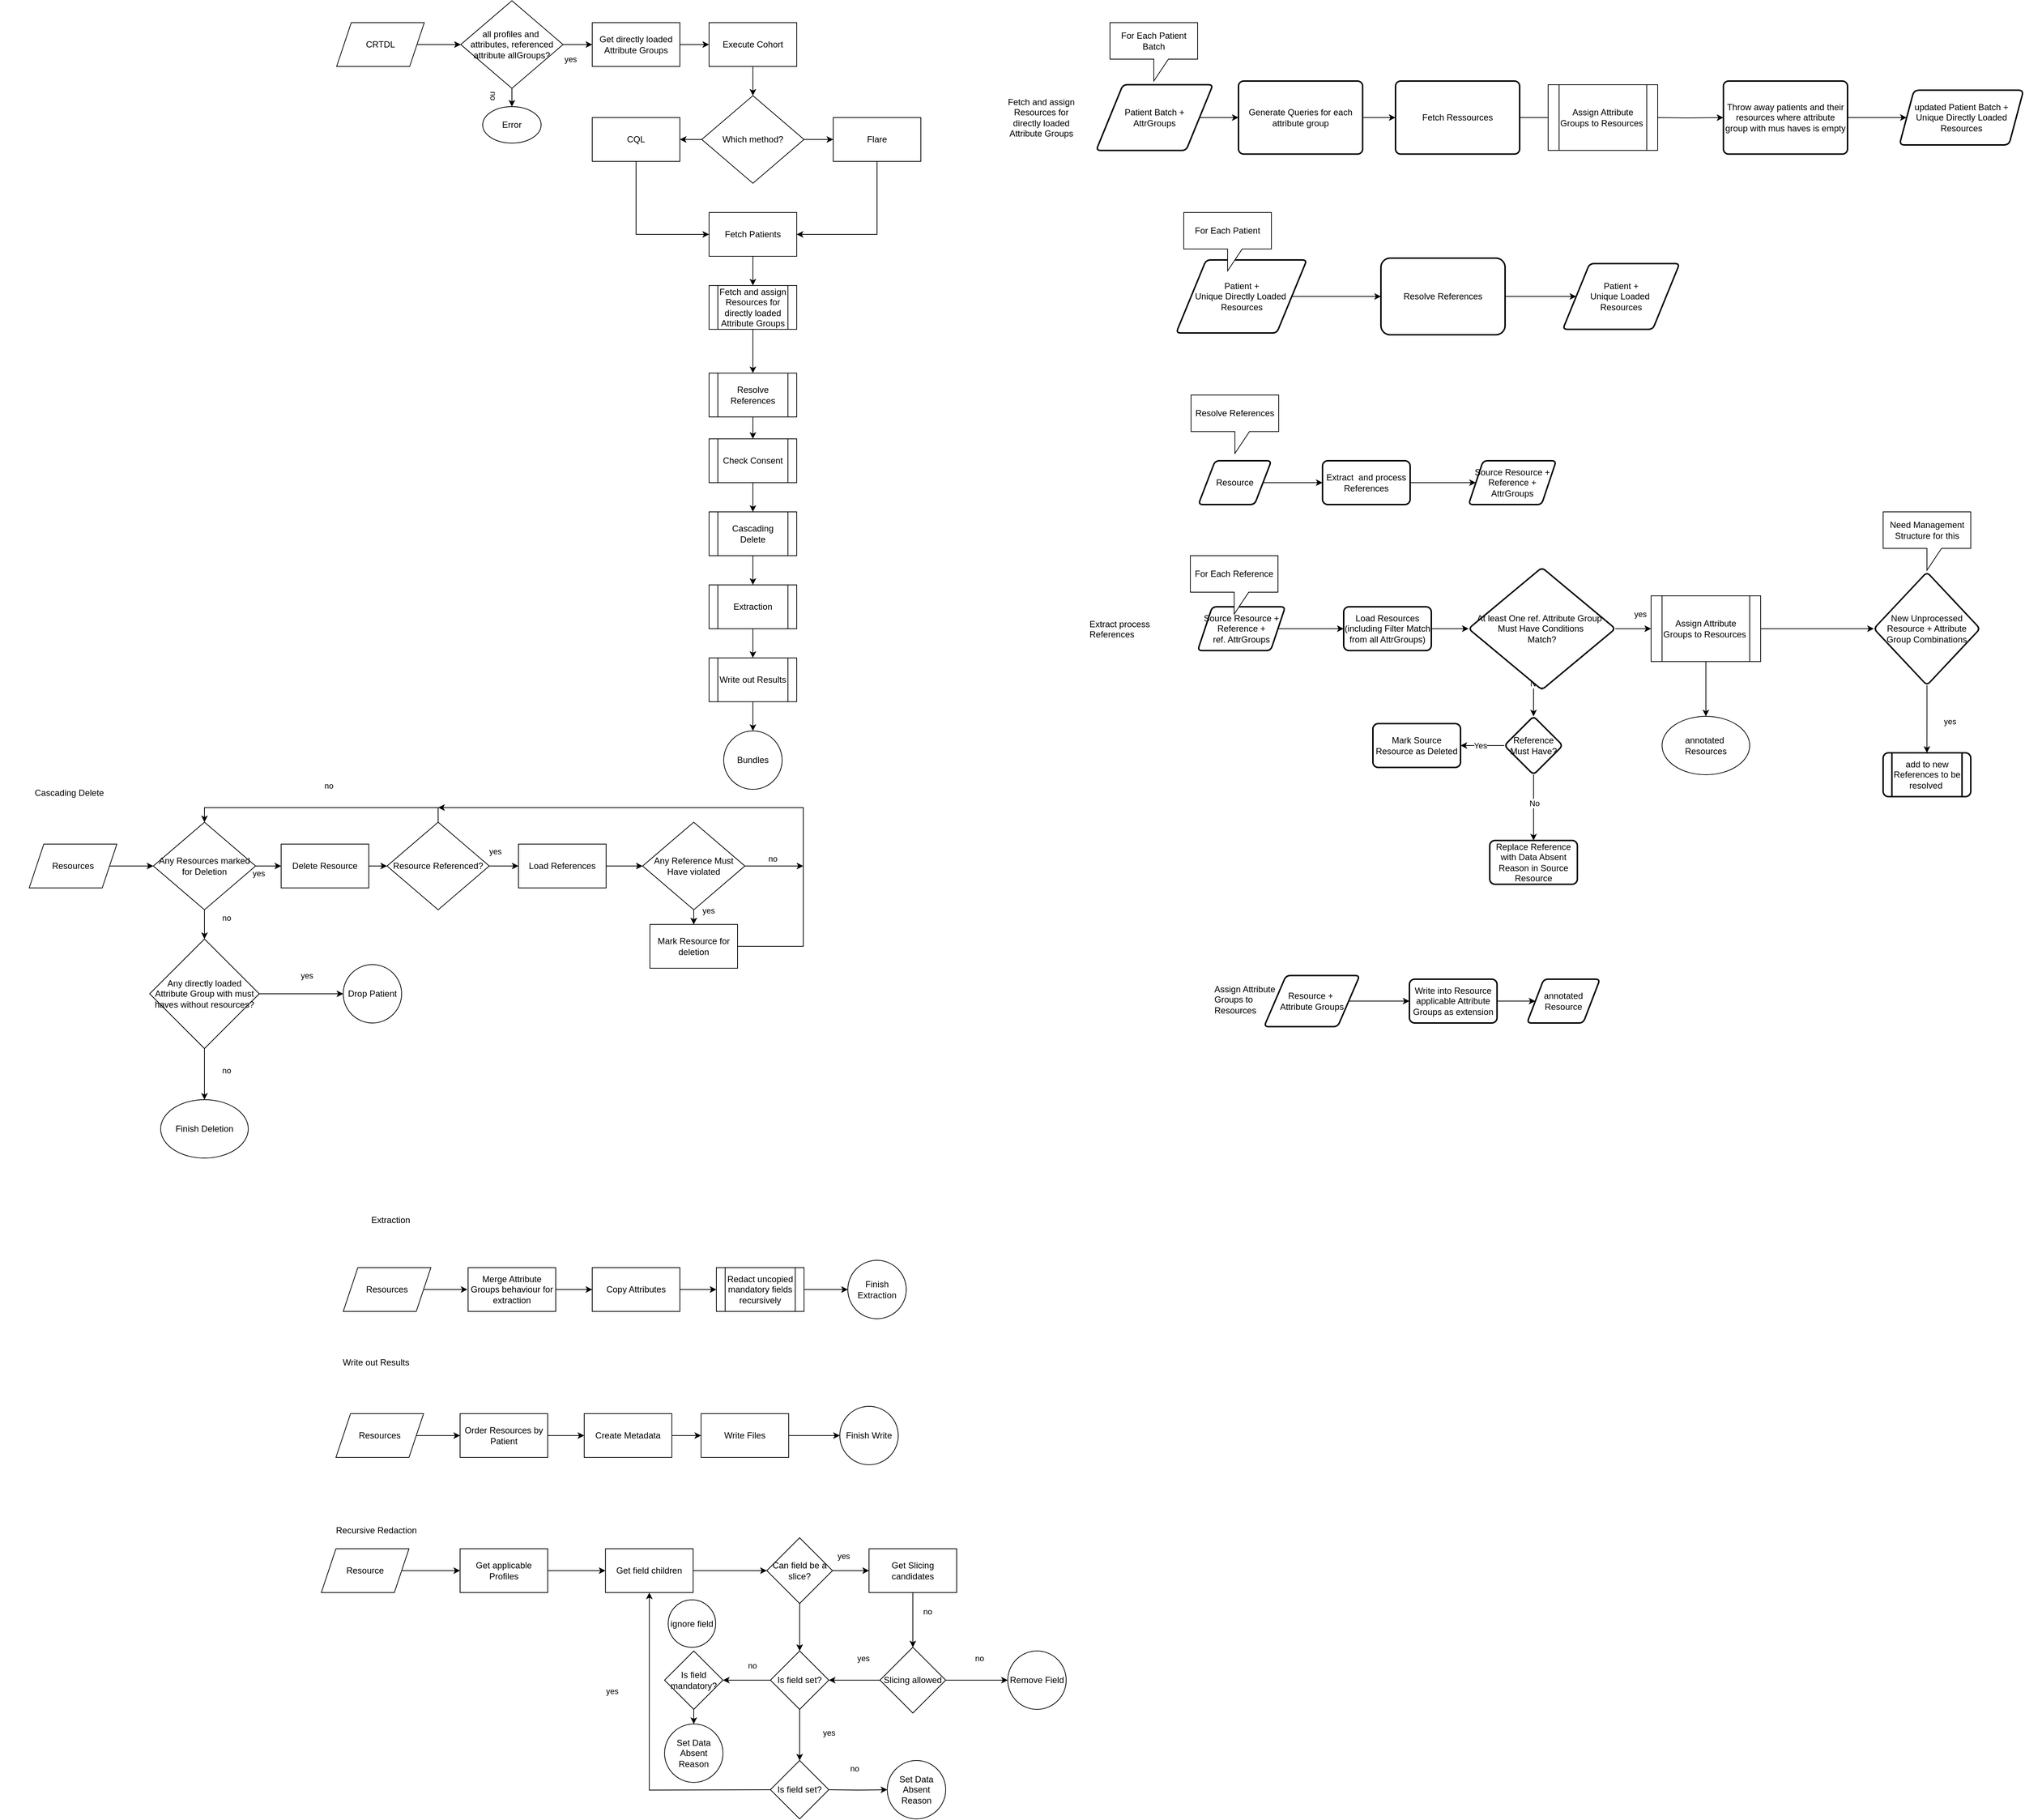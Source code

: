<mxfile version="26.0.9">
  <diagram name="Page-1" id="kgNro5y93QIF35jHFry2">
    <mxGraphModel dx="3861" dy="2984" grid="1" gridSize="10" guides="1" tooltips="1" connect="1" arrows="1" fold="1" page="1" pageScale="1" pageWidth="850" pageHeight="1100" math="0" shadow="0">
      <root>
        <mxCell id="0" />
        <mxCell id="1" parent="0" />
        <mxCell id="Brb8-mD9N2KLEKnw9XJb-186" value="Cascading Delete" style="text;html=1;align=center;verticalAlign=middle;whiteSpace=wrap;rounded=0;" parent="1" vertex="1">
          <mxGeometry x="-2141" y="-1090" width="190" height="30" as="geometry" />
        </mxCell>
        <mxCell id="Brb8-mD9N2KLEKnw9XJb-235" value="" style="edgeStyle=orthogonalEdgeStyle;rounded=0;orthogonalLoop=1;jettySize=auto;html=1;" parent="1" source="Brb8-mD9N2KLEKnw9XJb-188" target="Brb8-mD9N2KLEKnw9XJb-200" edge="1">
          <mxGeometry relative="1" as="geometry" />
        </mxCell>
        <mxCell id="Brb8-mD9N2KLEKnw9XJb-188" value="Resources" style="shape=parallelogram;perimeter=parallelogramPerimeter;whiteSpace=wrap;html=1;fixedSize=1;" parent="1" vertex="1">
          <mxGeometry x="-2101" y="-1005" width="120" height="60" as="geometry" />
        </mxCell>
        <mxCell id="Brb8-mD9N2KLEKnw9XJb-194" value="" style="edgeStyle=orthogonalEdgeStyle;rounded=0;orthogonalLoop=1;jettySize=auto;html=1;" parent="1" source="Brb8-mD9N2KLEKnw9XJb-195" target="Brb8-mD9N2KLEKnw9XJb-218" edge="1">
          <mxGeometry relative="1" as="geometry" />
        </mxCell>
        <mxCell id="Brb8-mD9N2KLEKnw9XJb-195" value="Delete Resource" style="rounded=0;whiteSpace=wrap;html=1;" parent="1" vertex="1">
          <mxGeometry x="-1756" y="-1005" width="120" height="60" as="geometry" />
        </mxCell>
        <mxCell id="Brb8-mD9N2KLEKnw9XJb-196" value="" style="edgeStyle=orthogonalEdgeStyle;rounded=0;orthogonalLoop=1;jettySize=auto;html=1;" parent="1" source="Brb8-mD9N2KLEKnw9XJb-200" target="Brb8-mD9N2KLEKnw9XJb-195" edge="1">
          <mxGeometry relative="1" as="geometry" />
        </mxCell>
        <mxCell id="Brb8-mD9N2KLEKnw9XJb-197" value="yes" style="edgeLabel;html=1;align=center;verticalAlign=middle;resizable=0;points=[];" parent="Brb8-mD9N2KLEKnw9XJb-196" connectable="0" vertex="1">
          <mxGeometry x="0.777" y="-2" relative="1" as="geometry">
            <mxPoint x="-26" y="8" as="offset" />
          </mxGeometry>
        </mxCell>
        <mxCell id="TnNt8-dKmfJmjZtN0jdO-4" value="" style="edgeStyle=orthogonalEdgeStyle;rounded=0;orthogonalLoop=1;jettySize=auto;html=1;" parent="1" source="Brb8-mD9N2KLEKnw9XJb-200" target="TnNt8-dKmfJmjZtN0jdO-3" edge="1">
          <mxGeometry relative="1" as="geometry" />
        </mxCell>
        <mxCell id="TnNt8-dKmfJmjZtN0jdO-5" value="no" style="edgeLabel;html=1;align=center;verticalAlign=middle;resizable=0;points=[];" parent="TnNt8-dKmfJmjZtN0jdO-4" vertex="1" connectable="0">
          <mxGeometry x="-0.479" y="1" relative="1" as="geometry">
            <mxPoint x="29" as="offset" />
          </mxGeometry>
        </mxCell>
        <mxCell id="Brb8-mD9N2KLEKnw9XJb-200" value="Any Resources marked for Deletion" style="rhombus;whiteSpace=wrap;html=1;" parent="1" vertex="1">
          <mxGeometry x="-1931" y="-1035" width="140" height="120" as="geometry" />
        </mxCell>
        <mxCell id="Brb8-mD9N2KLEKnw9XJb-245" style="edgeStyle=orthogonalEdgeStyle;rounded=0;orthogonalLoop=1;jettySize=auto;html=1;" parent="1" source="Brb8-mD9N2KLEKnw9XJb-203" edge="1">
          <mxGeometry relative="1" as="geometry">
            <mxPoint x="-1541.0" y="-1055" as="targetPoint" />
            <Array as="points">
              <mxPoint x="-1041" y="-1055" />
            </Array>
          </mxGeometry>
        </mxCell>
        <mxCell id="Brb8-mD9N2KLEKnw9XJb-203" value="Mark Resource for deletion" style="rounded=0;whiteSpace=wrap;html=1;" parent="1" vertex="1">
          <mxGeometry x="-1251" y="-895" width="120" height="60" as="geometry" />
        </mxCell>
        <mxCell id="Brb8-mD9N2KLEKnw9XJb-211" value="Finish Deletion" style="ellipse;whiteSpace=wrap;html=1;" parent="1" vertex="1">
          <mxGeometry x="-1921" y="-655" width="120" height="80" as="geometry" />
        </mxCell>
        <mxCell id="Brb8-mD9N2KLEKnw9XJb-214" value="" style="edgeStyle=orthogonalEdgeStyle;rounded=0;orthogonalLoop=1;jettySize=auto;html=1;" parent="1" source="Brb8-mD9N2KLEKnw9XJb-218" target="Brb8-mD9N2KLEKnw9XJb-220" edge="1">
          <mxGeometry relative="1" as="geometry" />
        </mxCell>
        <mxCell id="Brb8-mD9N2KLEKnw9XJb-215" value="yes" style="edgeLabel;html=1;align=center;verticalAlign=middle;resizable=0;points=[];" parent="Brb8-mD9N2KLEKnw9XJb-214" connectable="0" vertex="1">
          <mxGeometry x="-0.697" relative="1" as="geometry">
            <mxPoint x="2" y="-20" as="offset" />
          </mxGeometry>
        </mxCell>
        <mxCell id="Brb8-mD9N2KLEKnw9XJb-240" style="edgeStyle=orthogonalEdgeStyle;rounded=0;orthogonalLoop=1;jettySize=auto;html=1;entryX=0.5;entryY=0;entryDx=0;entryDy=0;" parent="1" source="Brb8-mD9N2KLEKnw9XJb-218" target="Brb8-mD9N2KLEKnw9XJb-200" edge="1">
          <mxGeometry relative="1" as="geometry">
            <Array as="points">
              <mxPoint x="-1541" y="-1055" />
              <mxPoint x="-1861" y="-1055" />
            </Array>
          </mxGeometry>
        </mxCell>
        <mxCell id="Brb8-mD9N2KLEKnw9XJb-241" value="no" style="edgeLabel;html=1;align=center;verticalAlign=middle;resizable=0;points=[];" parent="Brb8-mD9N2KLEKnw9XJb-240" connectable="0" vertex="1">
          <mxGeometry x="-0.349" y="-1" relative="1" as="geometry">
            <mxPoint x="-53" y="-29" as="offset" />
          </mxGeometry>
        </mxCell>
        <mxCell id="Brb8-mD9N2KLEKnw9XJb-218" value="Resource Referenced?" style="rhombus;whiteSpace=wrap;html=1;" parent="1" vertex="1">
          <mxGeometry x="-1611" y="-1035" width="140" height="120" as="geometry" />
        </mxCell>
        <mxCell id="Brb8-mD9N2KLEKnw9XJb-219" value="" style="edgeStyle=orthogonalEdgeStyle;rounded=0;orthogonalLoop=1;jettySize=auto;html=1;" parent="1" source="Brb8-mD9N2KLEKnw9XJb-220" target="Brb8-mD9N2KLEKnw9XJb-224" edge="1">
          <mxGeometry relative="1" as="geometry" />
        </mxCell>
        <mxCell id="Brb8-mD9N2KLEKnw9XJb-220" value="Load References" style="whiteSpace=wrap;html=1;" parent="1" vertex="1">
          <mxGeometry x="-1431" y="-1005" width="120" height="60" as="geometry" />
        </mxCell>
        <mxCell id="Brb8-mD9N2KLEKnw9XJb-246" value="" style="edgeStyle=orthogonalEdgeStyle;rounded=0;orthogonalLoop=1;jettySize=auto;html=1;" parent="1" source="Brb8-mD9N2KLEKnw9XJb-224" target="Brb8-mD9N2KLEKnw9XJb-203" edge="1">
          <mxGeometry relative="1" as="geometry" />
        </mxCell>
        <mxCell id="Brb8-mD9N2KLEKnw9XJb-247" style="edgeStyle=orthogonalEdgeStyle;rounded=0;orthogonalLoop=1;jettySize=auto;html=1;" parent="1" source="Brb8-mD9N2KLEKnw9XJb-224" edge="1">
          <mxGeometry relative="1" as="geometry">
            <mxPoint x="-1041" y="-975" as="targetPoint" />
          </mxGeometry>
        </mxCell>
        <mxCell id="Brb8-mD9N2KLEKnw9XJb-248" value="no" style="edgeLabel;html=1;align=center;verticalAlign=middle;resizable=0;points=[];" parent="Brb8-mD9N2KLEKnw9XJb-247" connectable="0" vertex="1">
          <mxGeometry x="-0.056" y="-2" relative="1" as="geometry">
            <mxPoint y="-12" as="offset" />
          </mxGeometry>
        </mxCell>
        <mxCell id="Brb8-mD9N2KLEKnw9XJb-249" value="" style="edgeStyle=orthogonalEdgeStyle;rounded=0;orthogonalLoop=1;jettySize=auto;html=1;" parent="1" source="Brb8-mD9N2KLEKnw9XJb-224" target="Brb8-mD9N2KLEKnw9XJb-203" edge="1">
          <mxGeometry relative="1" as="geometry" />
        </mxCell>
        <mxCell id="Brb8-mD9N2KLEKnw9XJb-250" value="yes" style="edgeLabel;html=1;align=center;verticalAlign=middle;resizable=0;points=[];" parent="Brb8-mD9N2KLEKnw9XJb-249" connectable="0" vertex="1">
          <mxGeometry x="0.817" y="2" relative="1" as="geometry">
            <mxPoint x="18" y="-14" as="offset" />
          </mxGeometry>
        </mxCell>
        <mxCell id="Brb8-mD9N2KLEKnw9XJb-224" value="Any Reference Must Have violated" style="rhombus;whiteSpace=wrap;html=1;" parent="1" vertex="1">
          <mxGeometry x="-1261" y="-1035" width="140" height="120" as="geometry" />
        </mxCell>
        <mxCell id="Brb8-mD9N2KLEKnw9XJb-252" value="" style="edgeStyle=orthogonalEdgeStyle;rounded=0;orthogonalLoop=1;jettySize=auto;html=1;" parent="1" source="Brb8-mD9N2KLEKnw9XJb-256" target="Brb8-mD9N2KLEKnw9XJb-257" edge="1">
          <mxGeometry relative="1" as="geometry" />
        </mxCell>
        <mxCell id="Brb8-mD9N2KLEKnw9XJb-253" value="&lt;div&gt;no&lt;/div&gt;&lt;div&gt;&lt;br&gt;&lt;/div&gt;" style="edgeLabel;html=1;align=center;verticalAlign=middle;resizable=0;points=[];rotation=90;" parent="Brb8-mD9N2KLEKnw9XJb-252" connectable="0" vertex="1">
          <mxGeometry x="0.4" y="-1" relative="1" as="geometry">
            <mxPoint x="-31" y="1" as="offset" />
          </mxGeometry>
        </mxCell>
        <mxCell id="Brb8-mD9N2KLEKnw9XJb-254" value="" style="edgeStyle=orthogonalEdgeStyle;rounded=0;orthogonalLoop=1;jettySize=auto;html=1;" parent="1" source="Brb8-mD9N2KLEKnw9XJb-256" target="Brb8-mD9N2KLEKnw9XJb-261" edge="1">
          <mxGeometry relative="1" as="geometry" />
        </mxCell>
        <mxCell id="Brb8-mD9N2KLEKnw9XJb-255" value="yes" style="edgeLabel;html=1;align=center;verticalAlign=middle;resizable=0;points=[];" parent="Brb8-mD9N2KLEKnw9XJb-254" connectable="0" vertex="1">
          <mxGeometry x="-0.05" y="-2" relative="1" as="geometry">
            <mxPoint x="-9" y="18" as="offset" />
          </mxGeometry>
        </mxCell>
        <mxCell id="Brb8-mD9N2KLEKnw9XJb-256" value="&lt;div&gt;all profiles and&amp;nbsp;&lt;/div&gt;&lt;div&gt;attributes, referenced attribute allGroups?&lt;/div&gt;" style="rhombus;whiteSpace=wrap;html=1;" parent="1" vertex="1">
          <mxGeometry x="-1510" y="-2160" width="140" height="120" as="geometry" />
        </mxCell>
        <mxCell id="Brb8-mD9N2KLEKnw9XJb-257" value="Error" style="ellipse;whiteSpace=wrap;html=1;" parent="1" vertex="1">
          <mxGeometry x="-1480" y="-2015" width="80" height="50" as="geometry" />
        </mxCell>
        <mxCell id="Brb8-mD9N2KLEKnw9XJb-258" value="" style="edgeStyle=orthogonalEdgeStyle;rounded=0;orthogonalLoop=1;jettySize=auto;html=1;" parent="1" source="Brb8-mD9N2KLEKnw9XJb-259" target="Brb8-mD9N2KLEKnw9XJb-264" edge="1">
          <mxGeometry relative="1" as="geometry" />
        </mxCell>
        <mxCell id="Brb8-mD9N2KLEKnw9XJb-259" value="&lt;div&gt;Execute Cohort&lt;/div&gt;" style="rounded=0;whiteSpace=wrap;html=1;" parent="1" vertex="1">
          <mxGeometry x="-1170" y="-2130" width="120" height="60" as="geometry" />
        </mxCell>
        <mxCell id="Brb8-mD9N2KLEKnw9XJb-260" value="" style="edgeStyle=orthogonalEdgeStyle;rounded=0;orthogonalLoop=1;jettySize=auto;html=1;" parent="1" source="Brb8-mD9N2KLEKnw9XJb-261" target="Brb8-mD9N2KLEKnw9XJb-259" edge="1">
          <mxGeometry relative="1" as="geometry" />
        </mxCell>
        <mxCell id="Brb8-mD9N2KLEKnw9XJb-261" value="Get directly loaded Attribute Groups" style="rounded=0;whiteSpace=wrap;html=1;" parent="1" vertex="1">
          <mxGeometry x="-1330" y="-2130" width="120" height="60" as="geometry" />
        </mxCell>
        <mxCell id="Brb8-mD9N2KLEKnw9XJb-262" value="" style="edgeStyle=orthogonalEdgeStyle;rounded=0;orthogonalLoop=1;jettySize=auto;html=1;" parent="1" source="Brb8-mD9N2KLEKnw9XJb-264" target="Brb8-mD9N2KLEKnw9XJb-266" edge="1">
          <mxGeometry relative="1" as="geometry" />
        </mxCell>
        <mxCell id="Brb8-mD9N2KLEKnw9XJb-263" value="" style="edgeStyle=orthogonalEdgeStyle;rounded=0;orthogonalLoop=1;jettySize=auto;html=1;" parent="1" source="Brb8-mD9N2KLEKnw9XJb-264" target="Brb8-mD9N2KLEKnw9XJb-268" edge="1">
          <mxGeometry relative="1" as="geometry" />
        </mxCell>
        <mxCell id="Brb8-mD9N2KLEKnw9XJb-264" value="Which method?" style="rhombus;whiteSpace=wrap;html=1;" parent="1" vertex="1">
          <mxGeometry x="-1180" y="-2030" width="140" height="120" as="geometry" />
        </mxCell>
        <mxCell id="Brb8-mD9N2KLEKnw9XJb-265" style="edgeStyle=orthogonalEdgeStyle;rounded=0;orthogonalLoop=1;jettySize=auto;html=1;" parent="1" edge="1">
          <mxGeometry relative="1" as="geometry">
            <mxPoint x="-940" y="-1950" as="sourcePoint" />
            <mxPoint x="-1050" y="-1840" as="targetPoint" />
            <Array as="points">
              <mxPoint x="-940" y="-1840" />
            </Array>
          </mxGeometry>
        </mxCell>
        <mxCell id="Brb8-mD9N2KLEKnw9XJb-266" value="Flare" style="rounded=0;whiteSpace=wrap;html=1;" parent="1" vertex="1">
          <mxGeometry x="-1000" y="-2000" width="120" height="60" as="geometry" />
        </mxCell>
        <mxCell id="Brb8-mD9N2KLEKnw9XJb-267" style="edgeStyle=orthogonalEdgeStyle;rounded=0;orthogonalLoop=1;jettySize=auto;html=1;entryX=0;entryY=0.5;entryDx=0;entryDy=0;" parent="1" source="Brb8-mD9N2KLEKnw9XJb-268" target="Brb8-mD9N2KLEKnw9XJb-270" edge="1">
          <mxGeometry relative="1" as="geometry">
            <Array as="points">
              <mxPoint x="-1270" y="-1840" />
            </Array>
          </mxGeometry>
        </mxCell>
        <mxCell id="Brb8-mD9N2KLEKnw9XJb-268" value="CQL" style="rounded=0;whiteSpace=wrap;html=1;" parent="1" vertex="1">
          <mxGeometry x="-1330" y="-2000" width="120" height="60" as="geometry" />
        </mxCell>
        <mxCell id="Brb8-mD9N2KLEKnw9XJb-269" value="" style="edgeStyle=orthogonalEdgeStyle;rounded=0;orthogonalLoop=1;jettySize=auto;html=1;" parent="1" source="Brb8-mD9N2KLEKnw9XJb-270" edge="1">
          <mxGeometry relative="1" as="geometry">
            <mxPoint x="-1110" y="-1770" as="targetPoint" />
          </mxGeometry>
        </mxCell>
        <mxCell id="Brb8-mD9N2KLEKnw9XJb-270" value="Fetch Patients" style="rounded=0;whiteSpace=wrap;html=1;" parent="1" vertex="1">
          <mxGeometry x="-1170" y="-1870" width="120" height="60" as="geometry" />
        </mxCell>
        <mxCell id="Brb8-mD9N2KLEKnw9XJb-275" value="" style="edgeStyle=orthogonalEdgeStyle;rounded=0;orthogonalLoop=1;jettySize=auto;html=1;" parent="1" source="Brb8-mD9N2KLEKnw9XJb-276" target="Brb8-mD9N2KLEKnw9XJb-256" edge="1">
          <mxGeometry relative="1" as="geometry" />
        </mxCell>
        <mxCell id="Brb8-mD9N2KLEKnw9XJb-276" value="CRTDL" style="shape=parallelogram;perimeter=parallelogramPerimeter;whiteSpace=wrap;html=1;fixedSize=1;" parent="1" vertex="1">
          <mxGeometry x="-1680" y="-2130" width="120" height="60" as="geometry" />
        </mxCell>
        <mxCell id="ow6_NDpieUDIMIQWGwu5-3" value="" style="edgeStyle=orthogonalEdgeStyle;rounded=0;orthogonalLoop=1;jettySize=auto;html=1;" edge="1" parent="1" source="Brb8-mD9N2KLEKnw9XJb-278" target="ow6_NDpieUDIMIQWGwu5-1">
          <mxGeometry relative="1" as="geometry" />
        </mxCell>
        <mxCell id="Brb8-mD9N2KLEKnw9XJb-278" value="Resolve References" style="shape=process;whiteSpace=wrap;html=1;backgroundOutline=1;" parent="1" vertex="1">
          <mxGeometry x="-1170" y="-1650" width="120" height="60" as="geometry" />
        </mxCell>
        <mxCell id="Brb8-mD9N2KLEKnw9XJb-279" value="" style="edgeStyle=orthogonalEdgeStyle;rounded=0;orthogonalLoop=1;jettySize=auto;html=1;" parent="1" source="Brb8-mD9N2KLEKnw9XJb-280" target="Brb8-mD9N2KLEKnw9XJb-282" edge="1">
          <mxGeometry relative="1" as="geometry" />
        </mxCell>
        <mxCell id="Brb8-mD9N2KLEKnw9XJb-280" value="Cascading Delete" style="shape=process;whiteSpace=wrap;html=1;backgroundOutline=1;" parent="1" vertex="1">
          <mxGeometry x="-1170" y="-1460" width="120" height="60" as="geometry" />
        </mxCell>
        <mxCell id="Brb8-mD9N2KLEKnw9XJb-281" value="" style="edgeStyle=orthogonalEdgeStyle;rounded=0;orthogonalLoop=1;jettySize=auto;html=1;" parent="1" source="Brb8-mD9N2KLEKnw9XJb-282" target="Brb8-mD9N2KLEKnw9XJb-285" edge="1">
          <mxGeometry relative="1" as="geometry" />
        </mxCell>
        <mxCell id="Brb8-mD9N2KLEKnw9XJb-282" value="Extraction" style="shape=process;whiteSpace=wrap;html=1;backgroundOutline=1;" parent="1" vertex="1">
          <mxGeometry x="-1170" y="-1360" width="120" height="60" as="geometry" />
        </mxCell>
        <mxCell id="Brb8-mD9N2KLEKnw9XJb-283" value="Bundles" style="ellipse;whiteSpace=wrap;html=1;" parent="1" vertex="1">
          <mxGeometry x="-1150" y="-1160" width="80" height="80" as="geometry" />
        </mxCell>
        <mxCell id="Brb8-mD9N2KLEKnw9XJb-284" value="" style="edgeStyle=orthogonalEdgeStyle;rounded=0;orthogonalLoop=1;jettySize=auto;html=1;" parent="1" source="Brb8-mD9N2KLEKnw9XJb-285" target="Brb8-mD9N2KLEKnw9XJb-283" edge="1">
          <mxGeometry relative="1" as="geometry" />
        </mxCell>
        <mxCell id="Brb8-mD9N2KLEKnw9XJb-285" value="Write out Results" style="shape=process;whiteSpace=wrap;html=1;backgroundOutline=1;" parent="1" vertex="1">
          <mxGeometry x="-1170" y="-1260" width="120" height="60" as="geometry" />
        </mxCell>
        <mxCell id="Brb8-mD9N2KLEKnw9XJb-286" value="Extraction" style="text;html=1;align=center;verticalAlign=middle;whiteSpace=wrap;rounded=0;" parent="1" vertex="1">
          <mxGeometry x="-1700.97" y="-505" width="190" height="30" as="geometry" />
        </mxCell>
        <mxCell id="Brb8-mD9N2KLEKnw9XJb-287" value="" style="edgeStyle=orthogonalEdgeStyle;rounded=0;orthogonalLoop=1;jettySize=auto;html=1;" parent="1" source="Brb8-mD9N2KLEKnw9XJb-288" edge="1">
          <mxGeometry relative="1" as="geometry">
            <mxPoint x="-1500.97" y="-395" as="targetPoint" />
          </mxGeometry>
        </mxCell>
        <mxCell id="Brb8-mD9N2KLEKnw9XJb-288" value="Resources" style="shape=parallelogram;perimeter=parallelogramPerimeter;whiteSpace=wrap;html=1;fixedSize=1;" parent="1" vertex="1">
          <mxGeometry x="-1670.97" y="-425" width="120" height="60" as="geometry" />
        </mxCell>
        <mxCell id="Brb8-mD9N2KLEKnw9XJb-314" value="" style="edgeStyle=orthogonalEdgeStyle;rounded=0;orthogonalLoop=1;jettySize=auto;html=1;" parent="1" source="Brb8-mD9N2KLEKnw9XJb-312" target="Brb8-mD9N2KLEKnw9XJb-313" edge="1">
          <mxGeometry relative="1" as="geometry" />
        </mxCell>
        <mxCell id="Brb8-mD9N2KLEKnw9XJb-312" value="Merge Attribute Groups behaviour for extraction" style="rounded=0;whiteSpace=wrap;html=1;" parent="1" vertex="1">
          <mxGeometry x="-1500" y="-425" width="120" height="60" as="geometry" />
        </mxCell>
        <mxCell id="qXSFNuCbwQx_Ih3ncW2b-6" style="edgeStyle=orthogonalEdgeStyle;rounded=0;orthogonalLoop=1;jettySize=auto;html=1;entryX=0;entryY=0.5;entryDx=0;entryDy=0;" parent="1" source="Brb8-mD9N2KLEKnw9XJb-313" target="qXSFNuCbwQx_Ih3ncW2b-5" edge="1">
          <mxGeometry relative="1" as="geometry" />
        </mxCell>
        <mxCell id="Brb8-mD9N2KLEKnw9XJb-313" value="Copy Attributes" style="rounded=0;whiteSpace=wrap;html=1;" parent="1" vertex="1">
          <mxGeometry x="-1330" y="-425" width="120" height="60" as="geometry" />
        </mxCell>
        <mxCell id="Brb8-mD9N2KLEKnw9XJb-318" value="" style="edgeStyle=orthogonalEdgeStyle;rounded=0;orthogonalLoop=1;jettySize=auto;html=1;" parent="1" source="qXSFNuCbwQx_Ih3ncW2b-5" target="Brb8-mD9N2KLEKnw9XJb-317" edge="1">
          <mxGeometry relative="1" as="geometry">
            <mxPoint x="-1050" y="-395" as="sourcePoint" />
          </mxGeometry>
        </mxCell>
        <mxCell id="Brb8-mD9N2KLEKnw9XJb-317" value="Finish Extraction" style="ellipse;whiteSpace=wrap;html=1;rounded=0;" parent="1" vertex="1">
          <mxGeometry x="-980" y="-435" width="80" height="80" as="geometry" />
        </mxCell>
        <mxCell id="Brb8-mD9N2KLEKnw9XJb-319" value="Write out Results" style="text;html=1;align=center;verticalAlign=middle;whiteSpace=wrap;rounded=0;" parent="1" vertex="1">
          <mxGeometry x="-1720.97" y="-310" width="190" height="30" as="geometry" />
        </mxCell>
        <mxCell id="Brb8-mD9N2KLEKnw9XJb-320" value="" style="edgeStyle=orthogonalEdgeStyle;rounded=0;orthogonalLoop=1;jettySize=auto;html=1;" parent="1" source="Brb8-mD9N2KLEKnw9XJb-321" edge="1">
          <mxGeometry relative="1" as="geometry">
            <mxPoint x="-1510.97" y="-195" as="targetPoint" />
          </mxGeometry>
        </mxCell>
        <mxCell id="Brb8-mD9N2KLEKnw9XJb-321" value="Resources" style="shape=parallelogram;perimeter=parallelogramPerimeter;whiteSpace=wrap;html=1;fixedSize=1;" parent="1" vertex="1">
          <mxGeometry x="-1680.97" y="-225" width="120" height="60" as="geometry" />
        </mxCell>
        <mxCell id="Brb8-mD9N2KLEKnw9XJb-322" value="" style="edgeStyle=orthogonalEdgeStyle;rounded=0;orthogonalLoop=1;jettySize=auto;html=1;" parent="1" source="Brb8-mD9N2KLEKnw9XJb-323" target="Brb8-mD9N2KLEKnw9XJb-325" edge="1">
          <mxGeometry relative="1" as="geometry" />
        </mxCell>
        <mxCell id="Brb8-mD9N2KLEKnw9XJb-323" value="Order Resources by Patient" style="rounded=0;whiteSpace=wrap;html=1;" parent="1" vertex="1">
          <mxGeometry x="-1510.97" y="-225" width="120" height="60" as="geometry" />
        </mxCell>
        <mxCell id="Brb8-mD9N2KLEKnw9XJb-324" value="" style="edgeStyle=orthogonalEdgeStyle;rounded=0;orthogonalLoop=1;jettySize=auto;html=1;" parent="1" source="Brb8-mD9N2KLEKnw9XJb-325" target="Brb8-mD9N2KLEKnw9XJb-327" edge="1">
          <mxGeometry relative="1" as="geometry" />
        </mxCell>
        <mxCell id="Brb8-mD9N2KLEKnw9XJb-325" value="Create Metadata" style="rounded=0;whiteSpace=wrap;html=1;" parent="1" vertex="1">
          <mxGeometry x="-1340.97" y="-225" width="120" height="60" as="geometry" />
        </mxCell>
        <mxCell id="Brb8-mD9N2KLEKnw9XJb-326" value="" style="edgeStyle=orthogonalEdgeStyle;rounded=0;orthogonalLoop=1;jettySize=auto;html=1;" parent="1" source="Brb8-mD9N2KLEKnw9XJb-327" target="Brb8-mD9N2KLEKnw9XJb-328" edge="1">
          <mxGeometry relative="1" as="geometry" />
        </mxCell>
        <mxCell id="Brb8-mD9N2KLEKnw9XJb-327" value="Write Files" style="rounded=0;whiteSpace=wrap;html=1;" parent="1" vertex="1">
          <mxGeometry x="-1180.97" y="-225" width="120" height="60" as="geometry" />
        </mxCell>
        <mxCell id="Brb8-mD9N2KLEKnw9XJb-328" value="Finish Write" style="ellipse;whiteSpace=wrap;html=1;rounded=0;" parent="1" vertex="1">
          <mxGeometry x="-990.97" y="-235" width="80" height="80" as="geometry" />
        </mxCell>
        <mxCell id="qXSFNuCbwQx_Ih3ncW2b-9" value="" style="edgeStyle=orthogonalEdgeStyle;rounded=0;orthogonalLoop=1;jettySize=auto;html=1;" parent="1" source="qXSFNuCbwQx_Ih3ncW2b-4" target="qXSFNuCbwQx_Ih3ncW2b-8" edge="1">
          <mxGeometry relative="1" as="geometry" />
        </mxCell>
        <mxCell id="qXSFNuCbwQx_Ih3ncW2b-4" value="Resource" style="shape=parallelogram;perimeter=parallelogramPerimeter;whiteSpace=wrap;html=1;fixedSize=1;" parent="1" vertex="1">
          <mxGeometry x="-1700.97" y="-40" width="120" height="60" as="geometry" />
        </mxCell>
        <mxCell id="qXSFNuCbwQx_Ih3ncW2b-5" value="Redact uncopied mandatory fields recursively" style="shape=process;whiteSpace=wrap;html=1;backgroundOutline=1;" parent="1" vertex="1">
          <mxGeometry x="-1160" y="-425" width="120" height="60" as="geometry" />
        </mxCell>
        <mxCell id="qXSFNuCbwQx_Ih3ncW2b-7" value="Recursive Redaction" style="text;html=1;align=center;verticalAlign=middle;resizable=0;points=[];autosize=1;strokeColor=none;fillColor=none;" parent="1" vertex="1">
          <mxGeometry x="-1690.97" y="-80" width="130" height="30" as="geometry" />
        </mxCell>
        <mxCell id="qXSFNuCbwQx_Ih3ncW2b-11" value="" style="edgeStyle=orthogonalEdgeStyle;rounded=0;orthogonalLoop=1;jettySize=auto;html=1;" parent="1" source="qXSFNuCbwQx_Ih3ncW2b-8" target="qXSFNuCbwQx_Ih3ncW2b-10" edge="1">
          <mxGeometry relative="1" as="geometry" />
        </mxCell>
        <mxCell id="qXSFNuCbwQx_Ih3ncW2b-8" value="Get applicable Profiles" style="rounded=0;whiteSpace=wrap;html=1;" parent="1" vertex="1">
          <mxGeometry x="-1510.97" y="-40" width="120" height="60" as="geometry" />
        </mxCell>
        <mxCell id="qXSFNuCbwQx_Ih3ncW2b-15" value="" style="edgeStyle=orthogonalEdgeStyle;rounded=0;orthogonalLoop=1;jettySize=auto;html=1;" parent="1" source="qXSFNuCbwQx_Ih3ncW2b-10" target="qXSFNuCbwQx_Ih3ncW2b-14" edge="1">
          <mxGeometry relative="1" as="geometry" />
        </mxCell>
        <mxCell id="qXSFNuCbwQx_Ih3ncW2b-10" value="Get field children" style="whiteSpace=wrap;html=1;rounded=0;" parent="1" vertex="1">
          <mxGeometry x="-1311.86" y="-40" width="120" height="60" as="geometry" />
        </mxCell>
        <mxCell id="qXSFNuCbwQx_Ih3ncW2b-18" value="" style="edgeStyle=orthogonalEdgeStyle;rounded=0;orthogonalLoop=1;jettySize=auto;html=1;" parent="1" source="qXSFNuCbwQx_Ih3ncW2b-14" target="qXSFNuCbwQx_Ih3ncW2b-17" edge="1">
          <mxGeometry relative="1" as="geometry" />
        </mxCell>
        <mxCell id="qXSFNuCbwQx_Ih3ncW2b-19" value="yes" style="edgeLabel;html=1;align=center;verticalAlign=middle;resizable=0;points=[];" parent="qXSFNuCbwQx_Ih3ncW2b-18" connectable="0" vertex="1">
          <mxGeometry x="-0.194" y="2" relative="1" as="geometry">
            <mxPoint x="-5" y="-18" as="offset" />
          </mxGeometry>
        </mxCell>
        <mxCell id="qXSFNuCbwQx_Ih3ncW2b-29" value="" style="edgeStyle=orthogonalEdgeStyle;rounded=0;orthogonalLoop=1;jettySize=auto;html=1;" parent="1" source="qXSFNuCbwQx_Ih3ncW2b-14" target="qXSFNuCbwQx_Ih3ncW2b-28" edge="1">
          <mxGeometry relative="1" as="geometry" />
        </mxCell>
        <mxCell id="qXSFNuCbwQx_Ih3ncW2b-14" value="Can field be a slice?" style="rhombus;whiteSpace=wrap;html=1;rounded=0;" parent="1" vertex="1">
          <mxGeometry x="-1090.97" y="-55" width="90" height="90" as="geometry" />
        </mxCell>
        <mxCell id="qXSFNuCbwQx_Ih3ncW2b-22" value="" style="edgeStyle=orthogonalEdgeStyle;rounded=0;orthogonalLoop=1;jettySize=auto;html=1;" parent="1" source="qXSFNuCbwQx_Ih3ncW2b-17" target="qXSFNuCbwQx_Ih3ncW2b-21" edge="1">
          <mxGeometry relative="1" as="geometry" />
        </mxCell>
        <mxCell id="qXSFNuCbwQx_Ih3ncW2b-56" value="no" style="edgeLabel;html=1;align=center;verticalAlign=middle;resizable=0;points=[];" parent="qXSFNuCbwQx_Ih3ncW2b-22" connectable="0" vertex="1">
          <mxGeometry x="-0.321" y="1" relative="1" as="geometry">
            <mxPoint x="19" as="offset" />
          </mxGeometry>
        </mxCell>
        <mxCell id="qXSFNuCbwQx_Ih3ncW2b-17" value="Get Slicing candidates" style="whiteSpace=wrap;html=1;rounded=0;" parent="1" vertex="1">
          <mxGeometry x="-950.97" y="-40" width="120" height="60" as="geometry" />
        </mxCell>
        <mxCell id="qXSFNuCbwQx_Ih3ncW2b-38" value="" style="edgeStyle=orthogonalEdgeStyle;rounded=0;orthogonalLoop=1;jettySize=auto;html=1;" parent="1" source="qXSFNuCbwQx_Ih3ncW2b-21" target="qXSFNuCbwQx_Ih3ncW2b-28" edge="1">
          <mxGeometry relative="1" as="geometry" />
        </mxCell>
        <mxCell id="qXSFNuCbwQx_Ih3ncW2b-40" value="yes" style="edgeLabel;html=1;align=center;verticalAlign=middle;resizable=0;points=[];" parent="qXSFNuCbwQx_Ih3ncW2b-38" connectable="0" vertex="1">
          <mxGeometry x="-0.327" y="6" relative="1" as="geometry">
            <mxPoint y="-36" as="offset" />
          </mxGeometry>
        </mxCell>
        <mxCell id="qXSFNuCbwQx_Ih3ncW2b-58" value="" style="edgeStyle=orthogonalEdgeStyle;rounded=0;orthogonalLoop=1;jettySize=auto;html=1;" parent="1" source="qXSFNuCbwQx_Ih3ncW2b-21" target="qXSFNuCbwQx_Ih3ncW2b-57" edge="1">
          <mxGeometry relative="1" as="geometry" />
        </mxCell>
        <mxCell id="qXSFNuCbwQx_Ih3ncW2b-59" value="no" style="edgeLabel;html=1;align=center;verticalAlign=middle;resizable=0;points=[];" parent="qXSFNuCbwQx_Ih3ncW2b-58" connectable="0" vertex="1">
          <mxGeometry x="-0.121" y="1" relative="1" as="geometry">
            <mxPoint x="8" y="-29" as="offset" />
          </mxGeometry>
        </mxCell>
        <mxCell id="qXSFNuCbwQx_Ih3ncW2b-21" value="Slicing allowed" style="rhombus;whiteSpace=wrap;html=1;rounded=0;" parent="1" vertex="1">
          <mxGeometry x="-935.97" y="95" width="90" height="90" as="geometry" />
        </mxCell>
        <mxCell id="qXSFNuCbwQx_Ih3ncW2b-33" value="" style="edgeStyle=orthogonalEdgeStyle;rounded=0;orthogonalLoop=1;jettySize=auto;html=1;" parent="1" source="qXSFNuCbwQx_Ih3ncW2b-28" edge="1">
          <mxGeometry relative="1" as="geometry">
            <mxPoint x="-1045.97" y="250" as="targetPoint" />
          </mxGeometry>
        </mxCell>
        <mxCell id="qXSFNuCbwQx_Ih3ncW2b-52" value="yes" style="edgeLabel;html=1;align=center;verticalAlign=middle;resizable=0;points=[];" parent="qXSFNuCbwQx_Ih3ncW2b-33" connectable="0" vertex="1">
          <mxGeometry x="-0.091" y="3" relative="1" as="geometry">
            <mxPoint x="37" as="offset" />
          </mxGeometry>
        </mxCell>
        <mxCell id="qXSFNuCbwQx_Ih3ncW2b-54" value="" style="edgeStyle=orthogonalEdgeStyle;rounded=0;orthogonalLoop=1;jettySize=auto;html=1;" parent="1" source="qXSFNuCbwQx_Ih3ncW2b-28" edge="1">
          <mxGeometry relative="1" as="geometry">
            <mxPoint x="-1150.97" y="140" as="targetPoint" />
          </mxGeometry>
        </mxCell>
        <mxCell id="qXSFNuCbwQx_Ih3ncW2b-55" value="no" style="edgeLabel;html=1;align=center;verticalAlign=middle;resizable=0;points=[];" parent="qXSFNuCbwQx_Ih3ncW2b-54" connectable="0" vertex="1">
          <mxGeometry x="-0.136" y="2" relative="1" as="geometry">
            <mxPoint x="3" y="-22" as="offset" />
          </mxGeometry>
        </mxCell>
        <mxCell id="qXSFNuCbwQx_Ih3ncW2b-28" value="Is field set?" style="rhombus;whiteSpace=wrap;html=1;rounded=0;" parent="1" vertex="1">
          <mxGeometry x="-1085.97" y="100" width="80" height="80" as="geometry" />
        </mxCell>
        <mxCell id="qXSFNuCbwQx_Ih3ncW2b-45" style="edgeStyle=orthogonalEdgeStyle;rounded=0;orthogonalLoop=1;jettySize=auto;html=1;entryX=0.5;entryY=1;entryDx=0;entryDy=0;" parent="1" target="qXSFNuCbwQx_Ih3ncW2b-10" edge="1">
          <mxGeometry relative="1" as="geometry">
            <mxPoint x="-1085.97" y="290.0" as="sourcePoint" />
          </mxGeometry>
        </mxCell>
        <mxCell id="qXSFNuCbwQx_Ih3ncW2b-46" value="yes" style="edgeLabel;html=1;align=center;verticalAlign=middle;resizable=0;points=[];" parent="qXSFNuCbwQx_Ih3ncW2b-45" connectable="0" vertex="1">
          <mxGeometry x="0.383" y="-3" relative="1" as="geometry">
            <mxPoint x="-54" as="offset" />
          </mxGeometry>
        </mxCell>
        <mxCell id="qXSFNuCbwQx_Ih3ncW2b-50" value="" style="edgeStyle=orthogonalEdgeStyle;rounded=0;orthogonalLoop=1;jettySize=auto;html=1;" parent="1" target="qXSFNuCbwQx_Ih3ncW2b-49" edge="1">
          <mxGeometry relative="1" as="geometry">
            <mxPoint x="-1005.97" y="290" as="sourcePoint" />
          </mxGeometry>
        </mxCell>
        <mxCell id="qXSFNuCbwQx_Ih3ncW2b-51" value="no" style="edgeLabel;html=1;align=center;verticalAlign=middle;resizable=0;points=[];" parent="qXSFNuCbwQx_Ih3ncW2b-50" connectable="0" vertex="1">
          <mxGeometry x="-0.384" y="2" relative="1" as="geometry">
            <mxPoint x="10" y="-28" as="offset" />
          </mxGeometry>
        </mxCell>
        <mxCell id="qXSFNuCbwQx_Ih3ncW2b-49" value="Set Data Absent Reason" style="ellipse;whiteSpace=wrap;html=1;rounded=0;" parent="1" vertex="1">
          <mxGeometry x="-925.97" y="250" width="80" height="80" as="geometry" />
        </mxCell>
        <mxCell id="qXSFNuCbwQx_Ih3ncW2b-57" value="Remove Field" style="ellipse;whiteSpace=wrap;html=1;rounded=0;" parent="1" vertex="1">
          <mxGeometry x="-760.97" y="100" width="80" height="80" as="geometry" />
        </mxCell>
        <mxCell id="qXSFNuCbwQx_Ih3ncW2b-60" value="Is field set? " style="rhombus;whiteSpace=wrap;html=1;rounded=0;" parent="1" vertex="1">
          <mxGeometry x="-1085.97" y="250" width="80" height="80" as="geometry" />
        </mxCell>
        <mxCell id="qXSFNuCbwQx_Ih3ncW2b-64" value="" style="edgeStyle=orthogonalEdgeStyle;rounded=0;orthogonalLoop=1;jettySize=auto;html=1;" parent="1" source="qXSFNuCbwQx_Ih3ncW2b-61" target="qXSFNuCbwQx_Ih3ncW2b-63" edge="1">
          <mxGeometry relative="1" as="geometry" />
        </mxCell>
        <mxCell id="qXSFNuCbwQx_Ih3ncW2b-61" value="Is field mandatory? " style="rhombus;whiteSpace=wrap;html=1;rounded=0;" parent="1" vertex="1">
          <mxGeometry x="-1230.97" y="100" width="80" height="80" as="geometry" />
        </mxCell>
        <mxCell id="qXSFNuCbwQx_Ih3ncW2b-63" value="Set Data Absent Reason" style="ellipse;whiteSpace=wrap;html=1;rounded=0;" parent="1" vertex="1">
          <mxGeometry x="-1230.97" y="200" width="80" height="80" as="geometry" />
        </mxCell>
        <mxCell id="qXSFNuCbwQx_Ih3ncW2b-67" value="ignore field" style="ellipse;whiteSpace=wrap;html=1;aspect=fixed;" parent="1" vertex="1">
          <mxGeometry x="-1225.97" y="30" width="65" height="65" as="geometry" />
        </mxCell>
        <mxCell id="2eRo7e5UCQbQcv5oba8E-1" value="" style="edgeStyle=orthogonalEdgeStyle;rounded=0;orthogonalLoop=1;jettySize=auto;html=1;" parent="1" source="2eRo7e5UCQbQcv5oba8E-2" target="2eRo7e5UCQbQcv5oba8E-4" edge="1">
          <mxGeometry relative="1" as="geometry" />
        </mxCell>
        <mxCell id="2eRo7e5UCQbQcv5oba8E-2" value="Patient Batch +&lt;div&gt;AttrGroups&lt;/div&gt;" style="shape=parallelogram;html=1;strokeWidth=2;perimeter=parallelogramPerimeter;whiteSpace=wrap;rounded=1;arcSize=12;size=0.23;" parent="1" vertex="1">
          <mxGeometry x="-640" y="-2045" width="160" height="90" as="geometry" />
        </mxCell>
        <mxCell id="TnNt8-dKmfJmjZtN0jdO-13" value="" style="edgeStyle=orthogonalEdgeStyle;rounded=0;orthogonalLoop=1;jettySize=auto;html=1;" parent="1" source="2eRo7e5UCQbQcv5oba8E-4" target="TnNt8-dKmfJmjZtN0jdO-12" edge="1">
          <mxGeometry relative="1" as="geometry" />
        </mxCell>
        <mxCell id="2eRo7e5UCQbQcv5oba8E-4" value="Generate Queries for each attribute group" style="rounded=1;whiteSpace=wrap;html=1;absoluteArcSize=1;arcSize=14;strokeWidth=2;" parent="1" vertex="1">
          <mxGeometry x="-445" y="-2050" width="170" height="100" as="geometry" />
        </mxCell>
        <mxCell id="2eRo7e5UCQbQcv5oba8E-5" value="updated Patient Batch +&lt;div&gt;Unique Directly Loaded Resources&lt;/div&gt;" style="shape=parallelogram;perimeter=parallelogramPerimeter;whiteSpace=wrap;html=1;fixedSize=1;rounded=1;arcSize=14;strokeWidth=2;" parent="1" vertex="1">
          <mxGeometry x="460" y="-2037.5" width="170" height="75" as="geometry" />
        </mxCell>
        <mxCell id="2eRo7e5UCQbQcv5oba8E-6" value="" style="edgeStyle=orthogonalEdgeStyle;rounded=0;orthogonalLoop=1;jettySize=auto;html=1;" parent="1" source="2eRo7e5UCQbQcv5oba8E-7" target="2eRo7e5UCQbQcv5oba8E-10" edge="1">
          <mxGeometry relative="1" as="geometry" />
        </mxCell>
        <mxCell id="2eRo7e5UCQbQcv5oba8E-7" value="Patient +&lt;div&gt;Unique Directly Loaded&amp;nbsp;&lt;/div&gt;&lt;div&gt;Resources&lt;/div&gt;" style="shape=parallelogram;html=1;strokeWidth=2;perimeter=parallelogramPerimeter;whiteSpace=wrap;rounded=1;arcSize=12;size=0.23;" parent="1" vertex="1">
          <mxGeometry x="-530.49" y="-1805" width="179.03" height="100" as="geometry" />
        </mxCell>
        <mxCell id="2eRo7e5UCQbQcv5oba8E-8" value="For Each Patient" style="shape=callout;whiteSpace=wrap;html=1;perimeter=calloutPerimeter;" parent="1" vertex="1">
          <mxGeometry x="-519.97" y="-1870" width="120" height="80" as="geometry" />
        </mxCell>
        <mxCell id="TnNt8-dKmfJmjZtN0jdO-53" value="" style="edgeStyle=orthogonalEdgeStyle;rounded=0;orthogonalLoop=1;jettySize=auto;html=1;" parent="1" source="2eRo7e5UCQbQcv5oba8E-10" target="2eRo7e5UCQbQcv5oba8E-11" edge="1">
          <mxGeometry relative="1" as="geometry" />
        </mxCell>
        <mxCell id="2eRo7e5UCQbQcv5oba8E-10" value="Resolve References" style="rounded=1;whiteSpace=wrap;html=1;strokeWidth=2;arcSize=12;" parent="1" vertex="1">
          <mxGeometry x="-249.97" y="-1807.5" width="170" height="105" as="geometry" />
        </mxCell>
        <mxCell id="2eRo7e5UCQbQcv5oba8E-11" value="Patient +&lt;div&gt;Unique Loaded&amp;nbsp;&lt;/div&gt;&lt;div&gt;Resources&lt;/div&gt;" style="shape=parallelogram;html=1;strokeWidth=2;perimeter=parallelogramPerimeter;whiteSpace=wrap;rounded=1;arcSize=12;size=0.23;" parent="1" vertex="1">
          <mxGeometry x="-0.97" y="-1800" width="160" height="90" as="geometry" />
        </mxCell>
        <mxCell id="2eRo7e5UCQbQcv5oba8E-12" value="Resolve References" style="shape=callout;whiteSpace=wrap;html=1;perimeter=calloutPerimeter;" parent="1" vertex="1">
          <mxGeometry x="-509.97" y="-1620" width="120" height="80" as="geometry" />
        </mxCell>
        <mxCell id="2eRo7e5UCQbQcv5oba8E-13" value="" style="edgeStyle=orthogonalEdgeStyle;rounded=0;orthogonalLoop=1;jettySize=auto;html=1;" parent="1" source="2eRo7e5UCQbQcv5oba8E-14" target="2eRo7e5UCQbQcv5oba8E-16" edge="1">
          <mxGeometry relative="1" as="geometry" />
        </mxCell>
        <mxCell id="2eRo7e5UCQbQcv5oba8E-14" value="Resource" style="shape=parallelogram;html=1;strokeWidth=2;perimeter=parallelogramPerimeter;whiteSpace=wrap;rounded=1;arcSize=12;size=0.23;" parent="1" vertex="1">
          <mxGeometry x="-499.97" y="-1530" width="100" height="60" as="geometry" />
        </mxCell>
        <mxCell id="2eRo7e5UCQbQcv5oba8E-15" value="" style="edgeStyle=orthogonalEdgeStyle;rounded=0;orthogonalLoop=1;jettySize=auto;html=1;" parent="1" source="2eRo7e5UCQbQcv5oba8E-16" target="2eRo7e5UCQbQcv5oba8E-17" edge="1">
          <mxGeometry relative="1" as="geometry" />
        </mxCell>
        <mxCell id="2eRo7e5UCQbQcv5oba8E-16" value="Extract&amp;nbsp; and process References" style="rounded=1;whiteSpace=wrap;html=1;strokeWidth=2;arcSize=12;" parent="1" vertex="1">
          <mxGeometry x="-329.97" y="-1530" width="120" height="60" as="geometry" />
        </mxCell>
        <mxCell id="2eRo7e5UCQbQcv5oba8E-17" value="Source Resource +&lt;div&gt;Reference +&lt;div&gt;AttrGroups&lt;/div&gt;&lt;/div&gt;" style="shape=parallelogram;perimeter=parallelogramPerimeter;whiteSpace=wrap;html=1;fixedSize=1;rounded=1;strokeWidth=2;arcSize=12;" parent="1" vertex="1">
          <mxGeometry x="-129.97" y="-1530" width="120" height="60" as="geometry" />
        </mxCell>
        <mxCell id="2eRo7e5UCQbQcv5oba8E-19" value="" style="edgeStyle=orthogonalEdgeStyle;rounded=0;orthogonalLoop=1;jettySize=auto;html=1;" parent="1" source="2eRo7e5UCQbQcv5oba8E-20" target="2eRo7e5UCQbQcv5oba8E-23" edge="1">
          <mxGeometry relative="1" as="geometry" />
        </mxCell>
        <mxCell id="2eRo7e5UCQbQcv5oba8E-20" value="Source Resource +&lt;div&gt;Reference +&lt;div&gt;ref. AttrGroups&lt;/div&gt;&lt;/div&gt;" style="shape=parallelogram;perimeter=parallelogramPerimeter;whiteSpace=wrap;html=1;fixedSize=1;rounded=1;strokeWidth=2;arcSize=12;" parent="1" vertex="1">
          <mxGeometry x="-500.97" y="-1330" width="120" height="60" as="geometry" />
        </mxCell>
        <mxCell id="2eRo7e5UCQbQcv5oba8E-21" value="For Each Reference" style="shape=callout;whiteSpace=wrap;html=1;perimeter=calloutPerimeter;" parent="1" vertex="1">
          <mxGeometry x="-510.97" y="-1400" width="120" height="80" as="geometry" />
        </mxCell>
        <mxCell id="TnNt8-dKmfJmjZtN0jdO-70" value="" style="edgeStyle=orthogonalEdgeStyle;rounded=0;orthogonalLoop=1;jettySize=auto;html=1;" parent="1" source="2eRo7e5UCQbQcv5oba8E-23" target="2eRo7e5UCQbQcv5oba8E-30" edge="1">
          <mxGeometry relative="1" as="geometry" />
        </mxCell>
        <mxCell id="2eRo7e5UCQbQcv5oba8E-23" value="Load Resources&lt;div&gt;(including Filter Match from all AttrGroups)&lt;/div&gt;" style="whiteSpace=wrap;html=1;rounded=1;strokeWidth=2;arcSize=12;" parent="1" vertex="1">
          <mxGeometry x="-300.97" y="-1330" width="120" height="60" as="geometry" />
        </mxCell>
        <mxCell id="2eRo7e5UCQbQcv5oba8E-26" value="" style="edgeStyle=orthogonalEdgeStyle;rounded=0;orthogonalLoop=1;jettySize=auto;html=1;exitX=0.5;exitY=1;exitDx=0;exitDy=0;" parent="1" source="2eRo7e5UCQbQcv5oba8E-30" target="2eRo7e5UCQbQcv5oba8E-35" edge="1">
          <mxGeometry relative="1" as="geometry">
            <mxPoint x="-40.97" y="-1260" as="sourcePoint" />
            <Array as="points">
              <mxPoint x="-40" y="-1232" />
              <mxPoint x="-40" y="-1219" />
              <mxPoint x="-41" y="-1219" />
            </Array>
          </mxGeometry>
        </mxCell>
        <mxCell id="2eRo7e5UCQbQcv5oba8E-27" value="No" style="edgeLabel;html=1;align=center;verticalAlign=middle;resizable=0;points=[];" parent="2eRo7e5UCQbQcv5oba8E-26" vertex="1" connectable="0">
          <mxGeometry x="-0.156" y="1" relative="1" as="geometry">
            <mxPoint as="offset" />
          </mxGeometry>
        </mxCell>
        <mxCell id="TnNt8-dKmfJmjZtN0jdO-56" value="" style="edgeStyle=orthogonalEdgeStyle;rounded=0;orthogonalLoop=1;jettySize=auto;html=1;" parent="1" source="2eRo7e5UCQbQcv5oba8E-30" target="TnNt8-dKmfJmjZtN0jdO-55" edge="1">
          <mxGeometry relative="1" as="geometry" />
        </mxCell>
        <mxCell id="TnNt8-dKmfJmjZtN0jdO-71" value="yes" style="edgeLabel;html=1;align=center;verticalAlign=middle;resizable=0;points=[];" parent="TnNt8-dKmfJmjZtN0jdO-56" vertex="1" connectable="0">
          <mxGeometry x="-0.231" y="2" relative="1" as="geometry">
            <mxPoint x="15" y="-18" as="offset" />
          </mxGeometry>
        </mxCell>
        <mxCell id="2eRo7e5UCQbQcv5oba8E-30" value="At least One ref. Attribute Group&amp;nbsp;&amp;nbsp;&lt;div&gt;Must Have Conditions&amp;nbsp;&lt;div&gt;Match?&lt;/div&gt;&lt;/div&gt;" style="rhombus;whiteSpace=wrap;html=1;rounded=1;strokeWidth=2;arcSize=12;" parent="1" vertex="1">
          <mxGeometry x="-129.97" y="-1383.75" width="200.97" height="167.5" as="geometry" />
        </mxCell>
        <mxCell id="2eRo7e5UCQbQcv5oba8E-31" value="" style="edgeStyle=orthogonalEdgeStyle;rounded=0;orthogonalLoop=1;jettySize=auto;html=1;" parent="1" source="2eRo7e5UCQbQcv5oba8E-35" target="2eRo7e5UCQbQcv5oba8E-36" edge="1">
          <mxGeometry relative="1" as="geometry" />
        </mxCell>
        <mxCell id="2eRo7e5UCQbQcv5oba8E-32" value="Yes" style="edgeLabel;html=1;align=center;verticalAlign=middle;resizable=0;points=[];" parent="2eRo7e5UCQbQcv5oba8E-31" vertex="1" connectable="0">
          <mxGeometry x="0.095" relative="1" as="geometry">
            <mxPoint as="offset" />
          </mxGeometry>
        </mxCell>
        <mxCell id="2eRo7e5UCQbQcv5oba8E-33" value="" style="edgeStyle=orthogonalEdgeStyle;rounded=0;orthogonalLoop=1;jettySize=auto;html=1;" parent="1" source="2eRo7e5UCQbQcv5oba8E-35" target="2eRo7e5UCQbQcv5oba8E-37" edge="1">
          <mxGeometry relative="1" as="geometry" />
        </mxCell>
        <mxCell id="2eRo7e5UCQbQcv5oba8E-34" value="No" style="edgeLabel;html=1;align=center;verticalAlign=middle;resizable=0;points=[];" parent="2eRo7e5UCQbQcv5oba8E-33" vertex="1" connectable="0">
          <mxGeometry x="-0.142" y="1" relative="1" as="geometry">
            <mxPoint as="offset" />
          </mxGeometry>
        </mxCell>
        <mxCell id="2eRo7e5UCQbQcv5oba8E-35" value="Reference Must Have?" style="rhombus;whiteSpace=wrap;html=1;rounded=1;strokeWidth=2;arcSize=12;" parent="1" vertex="1">
          <mxGeometry x="-80.97" y="-1180" width="80" height="80" as="geometry" />
        </mxCell>
        <mxCell id="2eRo7e5UCQbQcv5oba8E-36" value="Mark Source Resource as Deleted" style="whiteSpace=wrap;html=1;rounded=1;strokeWidth=2;arcSize=12;" parent="1" vertex="1">
          <mxGeometry x="-260.97" y="-1170" width="120" height="60" as="geometry" />
        </mxCell>
        <mxCell id="2eRo7e5UCQbQcv5oba8E-37" value="Replace Reference with Data Absent Reason in Source Resource" style="rounded=1;whiteSpace=wrap;html=1;strokeWidth=2;arcSize=12;" parent="1" vertex="1">
          <mxGeometry x="-100.97" y="-1010" width="120" height="60" as="geometry" />
        </mxCell>
        <mxCell id="2eRo7e5UCQbQcv5oba8E-41" value="For Each Patient Batch" style="shape=callout;whiteSpace=wrap;html=1;perimeter=calloutPerimeter;" parent="1" vertex="1">
          <mxGeometry x="-621" y="-2130" width="120" height="80" as="geometry" />
        </mxCell>
        <mxCell id="TnNt8-dKmfJmjZtN0jdO-31" value="" style="edgeStyle=orthogonalEdgeStyle;rounded=0;orthogonalLoop=1;jettySize=auto;html=1;" parent="1" source="TnNt8-dKmfJmjZtN0jdO-1" target="Brb8-mD9N2KLEKnw9XJb-278" edge="1">
          <mxGeometry relative="1" as="geometry" />
        </mxCell>
        <mxCell id="TnNt8-dKmfJmjZtN0jdO-1" value="Fetch and assign Resources for directly loaded Attribute Groups" style="shape=process;whiteSpace=wrap;html=1;backgroundOutline=1;" parent="1" vertex="1">
          <mxGeometry x="-1170" y="-1770" width="120" height="60" as="geometry" />
        </mxCell>
        <mxCell id="TnNt8-dKmfJmjZtN0jdO-6" value="" style="edgeStyle=orthogonalEdgeStyle;rounded=0;orthogonalLoop=1;jettySize=auto;html=1;" parent="1" source="TnNt8-dKmfJmjZtN0jdO-3" target="Brb8-mD9N2KLEKnw9XJb-211" edge="1">
          <mxGeometry relative="1" as="geometry" />
        </mxCell>
        <mxCell id="TnNt8-dKmfJmjZtN0jdO-7" value="no" style="edgeLabel;html=1;align=center;verticalAlign=middle;resizable=0;points=[];" parent="TnNt8-dKmfJmjZtN0jdO-6" vertex="1" connectable="0">
          <mxGeometry x="-0.143" relative="1" as="geometry">
            <mxPoint x="30" as="offset" />
          </mxGeometry>
        </mxCell>
        <mxCell id="TnNt8-dKmfJmjZtN0jdO-9" value="" style="edgeStyle=orthogonalEdgeStyle;rounded=0;orthogonalLoop=1;jettySize=auto;html=1;" parent="1" source="TnNt8-dKmfJmjZtN0jdO-3" target="TnNt8-dKmfJmjZtN0jdO-8" edge="1">
          <mxGeometry relative="1" as="geometry" />
        </mxCell>
        <mxCell id="TnNt8-dKmfJmjZtN0jdO-10" value="yes" style="edgeLabel;html=1;align=center;verticalAlign=middle;resizable=0;points=[];" parent="TnNt8-dKmfJmjZtN0jdO-9" vertex="1" connectable="0">
          <mxGeometry x="0.078" y="-4" relative="1" as="geometry">
            <mxPoint x="3" y="-29" as="offset" />
          </mxGeometry>
        </mxCell>
        <mxCell id="TnNt8-dKmfJmjZtN0jdO-3" value="Any directly loaded Attribute Group with must haves without resources?" style="rhombus;whiteSpace=wrap;html=1;" parent="1" vertex="1">
          <mxGeometry x="-1936" y="-875" width="150" height="150" as="geometry" />
        </mxCell>
        <mxCell id="TnNt8-dKmfJmjZtN0jdO-8" value="Drop Patient" style="ellipse;whiteSpace=wrap;html=1;" parent="1" vertex="1">
          <mxGeometry x="-1671" y="-840" width="80" height="80" as="geometry" />
        </mxCell>
        <mxCell id="TnNt8-dKmfJmjZtN0jdO-11" value="Fetch and assign Resources for directly loaded Attribute Groups" style="text;html=1;align=center;verticalAlign=middle;whiteSpace=wrap;rounded=0;" parent="1" vertex="1">
          <mxGeometry x="-770" y="-2050" width="110" height="100" as="geometry" />
        </mxCell>
        <mxCell id="TnNt8-dKmfJmjZtN0jdO-26" value="" style="edgeStyle=orthogonalEdgeStyle;rounded=0;orthogonalLoop=1;jettySize=auto;html=1;" parent="1" source="TnNt8-dKmfJmjZtN0jdO-12" edge="1">
          <mxGeometry relative="1" as="geometry">
            <mxPoint x="-11" y="-2000" as="targetPoint" />
          </mxGeometry>
        </mxCell>
        <mxCell id="TnNt8-dKmfJmjZtN0jdO-12" value="Fetch Ressources" style="rounded=1;whiteSpace=wrap;html=1;absoluteArcSize=1;arcSize=14;strokeWidth=2;" parent="1" vertex="1">
          <mxGeometry x="-230" y="-2050" width="170" height="100" as="geometry" />
        </mxCell>
        <mxCell id="TnNt8-dKmfJmjZtN0jdO-29" value="" style="edgeStyle=orthogonalEdgeStyle;rounded=0;orthogonalLoop=1;jettySize=auto;html=1;" parent="1" target="TnNt8-dKmfJmjZtN0jdO-28" edge="1">
          <mxGeometry relative="1" as="geometry">
            <mxPoint x="120" y="-2000" as="sourcePoint" />
          </mxGeometry>
        </mxCell>
        <mxCell id="TnNt8-dKmfJmjZtN0jdO-30" value="" style="edgeStyle=orthogonalEdgeStyle;rounded=0;orthogonalLoop=1;jettySize=auto;html=1;" parent="1" source="TnNt8-dKmfJmjZtN0jdO-28" target="2eRo7e5UCQbQcv5oba8E-5" edge="1">
          <mxGeometry relative="1" as="geometry" />
        </mxCell>
        <mxCell id="TnNt8-dKmfJmjZtN0jdO-28" value="Throw away patients and their resources where attribute group with mus haves is empty" style="rounded=1;whiteSpace=wrap;html=1;absoluteArcSize=1;arcSize=14;strokeWidth=2;" parent="1" vertex="1">
          <mxGeometry x="219" y="-2050" width="170" height="100" as="geometry" />
        </mxCell>
        <mxCell id="TnNt8-dKmfJmjZtN0jdO-32" value="Assign Attribute Groups to Resources&amp;nbsp;" style="shape=process;whiteSpace=wrap;html=1;backgroundOutline=1;" parent="1" vertex="1">
          <mxGeometry x="-21" y="-2045" width="150" height="90" as="geometry" />
        </mxCell>
        <mxCell id="TnNt8-dKmfJmjZtN0jdO-46" value="" style="edgeStyle=orthogonalEdgeStyle;rounded=0;orthogonalLoop=1;jettySize=auto;html=1;" parent="1" source="TnNt8-dKmfJmjZtN0jdO-40" target="TnNt8-dKmfJmjZtN0jdO-45" edge="1">
          <mxGeometry relative="1" as="geometry" />
        </mxCell>
        <mxCell id="TnNt8-dKmfJmjZtN0jdO-47" value="yes" style="edgeLabel;html=1;align=center;verticalAlign=middle;resizable=0;points=[];" parent="TnNt8-dKmfJmjZtN0jdO-46" vertex="1" connectable="0">
          <mxGeometry x="-0.03" y="2" relative="1" as="geometry">
            <mxPoint x="29" y="4" as="offset" />
          </mxGeometry>
        </mxCell>
        <mxCell id="TnNt8-dKmfJmjZtN0jdO-40" value="New Unprocessed Resource + Attribute Group Combinations" style="rhombus;whiteSpace=wrap;html=1;rounded=1;strokeWidth=2;arcSize=12;" parent="1" vertex="1">
          <mxGeometry x="425" y="-1377.5" width="145.47" height="155" as="geometry" />
        </mxCell>
        <mxCell id="TnNt8-dKmfJmjZtN0jdO-45" value="add to new References to be resolved&amp;nbsp;" style="shape=process;whiteSpace=wrap;html=1;backgroundOutline=1;rounded=1;strokeWidth=2;arcSize=12;" parent="1" vertex="1">
          <mxGeometry x="437.73" y="-1130" width="120" height="60" as="geometry" />
        </mxCell>
        <mxCell id="TnNt8-dKmfJmjZtN0jdO-54" value="&lt;span style=&quot;color: rgb(0, 0, 0); font-family: Helvetica; font-size: 12px; font-style: normal; font-variant-ligatures: normal; font-variant-caps: normal; font-weight: 400; letter-spacing: normal; orphans: 2; text-align: center; text-indent: 0px; text-transform: none; widows: 2; word-spacing: 0px; -webkit-text-stroke-width: 0px; white-space: normal; background-color: rgb(251, 251, 251); text-decoration-thickness: initial; text-decoration-style: initial; text-decoration-color: initial; float: none; display: inline !important;&quot;&gt;Extract process References&lt;/span&gt;" style="text;whiteSpace=wrap;html=1;" parent="1" vertex="1">
          <mxGeometry x="-650.97" y="-1320" width="140" height="40" as="geometry" />
        </mxCell>
        <mxCell id="TnNt8-dKmfJmjZtN0jdO-57" value="" style="edgeStyle=orthogonalEdgeStyle;rounded=0;orthogonalLoop=1;jettySize=auto;html=1;" parent="1" source="TnNt8-dKmfJmjZtN0jdO-55" target="TnNt8-dKmfJmjZtN0jdO-40" edge="1">
          <mxGeometry relative="1" as="geometry" />
        </mxCell>
        <mxCell id="TnNt8-dKmfJmjZtN0jdO-79" style="edgeStyle=orthogonalEdgeStyle;rounded=0;orthogonalLoop=1;jettySize=auto;html=1;" parent="1" source="TnNt8-dKmfJmjZtN0jdO-55" target="TnNt8-dKmfJmjZtN0jdO-78" edge="1">
          <mxGeometry relative="1" as="geometry" />
        </mxCell>
        <mxCell id="TnNt8-dKmfJmjZtN0jdO-55" value="Assign Attribute Groups to Resources&amp;nbsp;" style="shape=process;whiteSpace=wrap;html=1;backgroundOutline=1;" parent="1" vertex="1">
          <mxGeometry x="120" y="-1345" width="150" height="90" as="geometry" />
        </mxCell>
        <mxCell id="TnNt8-dKmfJmjZtN0jdO-59" value="Need Management Structure for this" style="shape=callout;whiteSpace=wrap;html=1;perimeter=calloutPerimeter;" parent="1" vertex="1">
          <mxGeometry x="437.73" y="-1460" width="120" height="80" as="geometry" />
        </mxCell>
        <mxCell id="TnNt8-dKmfJmjZtN0jdO-74" value="" style="edgeStyle=orthogonalEdgeStyle;rounded=0;orthogonalLoop=1;jettySize=auto;html=1;" parent="1" source="TnNt8-dKmfJmjZtN0jdO-72" target="TnNt8-dKmfJmjZtN0jdO-73" edge="1">
          <mxGeometry relative="1" as="geometry" />
        </mxCell>
        <mxCell id="TnNt8-dKmfJmjZtN0jdO-72" value="Resource +&amp;nbsp;&lt;div&gt;Attribute Groups&lt;/div&gt;" style="shape=parallelogram;html=1;strokeWidth=2;perimeter=parallelogramPerimeter;whiteSpace=wrap;rounded=1;arcSize=12;size=0.23;" parent="1" vertex="1">
          <mxGeometry x="-410" y="-825" width="130.97" height="70" as="geometry" />
        </mxCell>
        <mxCell id="TnNt8-dKmfJmjZtN0jdO-76" value="" style="edgeStyle=orthogonalEdgeStyle;rounded=0;orthogonalLoop=1;jettySize=auto;html=1;" parent="1" source="TnNt8-dKmfJmjZtN0jdO-73" target="TnNt8-dKmfJmjZtN0jdO-75" edge="1">
          <mxGeometry relative="1" as="geometry" />
        </mxCell>
        <mxCell id="TnNt8-dKmfJmjZtN0jdO-73" value="Write into Resource applicable Attribute Groups as extension" style="whiteSpace=wrap;html=1;strokeWidth=2;rounded=1;arcSize=12;" parent="1" vertex="1">
          <mxGeometry x="-210.97" y="-820" width="120" height="60" as="geometry" />
        </mxCell>
        <mxCell id="TnNt8-dKmfJmjZtN0jdO-75" value="annotated Resource" style="shape=parallelogram;html=1;strokeWidth=2;perimeter=parallelogramPerimeter;whiteSpace=wrap;rounded=1;arcSize=12;size=0.23;" parent="1" vertex="1">
          <mxGeometry x="-50" y="-820" width="100" height="60" as="geometry" />
        </mxCell>
        <mxCell id="TnNt8-dKmfJmjZtN0jdO-77" value="&lt;span style=&quot;color: rgb(0, 0, 0); font-family: Helvetica; font-size: 12px; font-style: normal; font-variant-ligatures: normal; font-variant-caps: normal; font-weight: 400; letter-spacing: normal; orphans: 2; text-align: center; text-indent: 0px; text-transform: none; widows: 2; word-spacing: 0px; -webkit-text-stroke-width: 0px; white-space: normal; background-color: rgb(251, 251, 251); text-decoration-thickness: initial; text-decoration-style: initial; text-decoration-color: initial; display: inline !important; float: none;&quot;&gt;Assign Attribute Groups to Resources&amp;nbsp;&lt;/span&gt;" style="text;whiteSpace=wrap;html=1;" parent="1" vertex="1">
          <mxGeometry x="-479.94" y="-820" width="89.97" height="40" as="geometry" />
        </mxCell>
        <mxCell id="TnNt8-dKmfJmjZtN0jdO-78" value="annotated&amp;nbsp;&lt;div&gt;Resources&lt;/div&gt;" style="ellipse;whiteSpace=wrap;html=1;" parent="1" vertex="1">
          <mxGeometry x="135" y="-1180" width="120" height="80" as="geometry" />
        </mxCell>
        <mxCell id="ow6_NDpieUDIMIQWGwu5-4" value="" style="edgeStyle=orthogonalEdgeStyle;rounded=0;orthogonalLoop=1;jettySize=auto;html=1;" edge="1" parent="1" source="ow6_NDpieUDIMIQWGwu5-1" target="Brb8-mD9N2KLEKnw9XJb-280">
          <mxGeometry relative="1" as="geometry" />
        </mxCell>
        <mxCell id="ow6_NDpieUDIMIQWGwu5-1" value="Check Consent" style="shape=process;whiteSpace=wrap;html=1;backgroundOutline=1;" vertex="1" parent="1">
          <mxGeometry x="-1170" y="-1560" width="120" height="60" as="geometry" />
        </mxCell>
      </root>
    </mxGraphModel>
  </diagram>
</mxfile>

